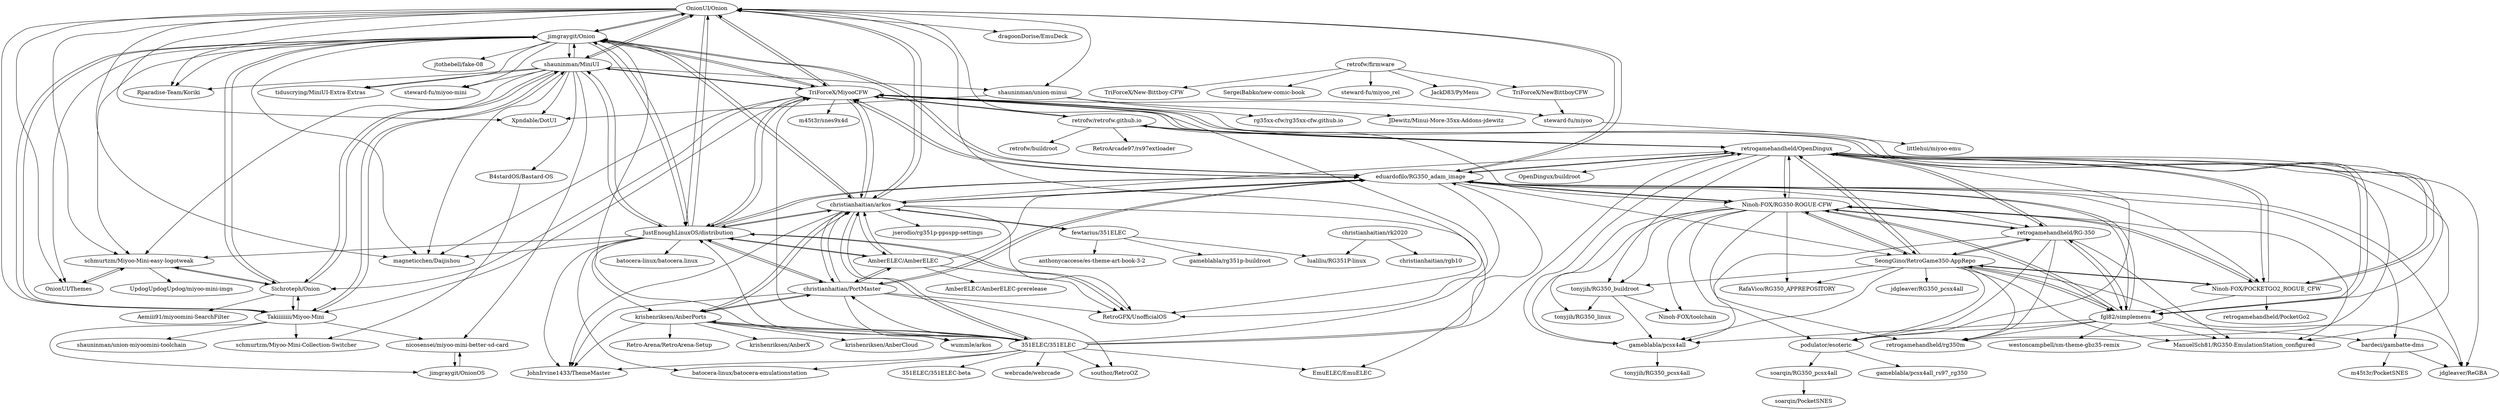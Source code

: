 digraph G {
"OnionUI/Onion" -> "jimgraygit/Onion"
"OnionUI/Onion" -> "shauninman/MiniUI"
"OnionUI/Onion" -> "OnionUI/Themes"
"OnionUI/Onion" -> "schmurtzm/Miyoo-Mini-easy-logotweak"
"OnionUI/Onion" -> "christianhaitian/arkos"
"OnionUI/Onion" -> "TriForceX/MiyooCFW"
"OnionUI/Onion" -> "JustEnoughLinuxOS/distribution"
"OnionUI/Onion" -> "Xpndable/DotUI"
"OnionUI/Onion" -> "eduardofilo/RG350_adam_image"
"OnionUI/Onion" -> "Takiiiiiiii/Miyoo-Mini"
"OnionUI/Onion" -> "magneticchen/Daijishou" ["e"=1]
"OnionUI/Onion" -> "Rparadise-Team/Koriki"
"OnionUI/Onion" -> "shauninman/union-minui"
"OnionUI/Onion" -> "dragoonDorise/EmuDeck" ["e"=1]
"OnionUI/Onion" -> "RetroGFX/UnofficialOS"
"christianhaitian/arkos" -> "351ELEC/351ELEC"
"christianhaitian/arkos" -> "krishenriksen/AnberPorts"
"christianhaitian/arkos" -> "JustEnoughLinuxOS/distribution"
"christianhaitian/arkos" -> "fewtarius/351ELEC"
"christianhaitian/arkos" -> "christianhaitian/PortMaster"
"christianhaitian/arkos" -> "AmberELEC/AmberELEC"
"christianhaitian/arkos" -> "TriForceX/MiyooCFW"
"christianhaitian/arkos" -> "RetroGFX/UnofficialOS"
"christianhaitian/arkos" -> "eduardofilo/RG350_adam_image"
"christianhaitian/arkos" -> "EmuELEC/EmuELEC" ["e"=1]
"christianhaitian/arkos" -> "OnionUI/Onion"
"christianhaitian/arkos" -> "jimgraygit/Onion"
"christianhaitian/arkos" -> "retrogamehandheld/OpenDingux"
"christianhaitian/arkos" -> "jserodio/rg351p-ppsspp-settings"
"christianhaitian/arkos" -> "JohnIrvine1433/ThemeMaster"
"Sichroteph/Onion" -> "jimgraygit/Onion"
"Sichroteph/Onion" -> "schmurtzm/Miyoo-Mini-easy-logotweak"
"Sichroteph/Onion" -> "shauninman/MiniUI"
"Sichroteph/Onion" -> "Takiiiiiiii/Miyoo-Mini"
"Sichroteph/Onion" -> "Aemiii91/miyoomini-SearchFilter"
"jimgraygit/Onion" -> "shauninman/MiniUI"
"jimgraygit/Onion" -> "Sichroteph/Onion"
"jimgraygit/Onion" -> "Takiiiiiiii/Miyoo-Mini"
"jimgraygit/Onion" -> "OnionUI/Onion"
"jimgraygit/Onion" -> "TriForceX/MiyooCFW"
"jimgraygit/Onion" -> "schmurtzm/Miyoo-Mini-easy-logotweak"
"jimgraygit/Onion" -> "christianhaitian/arkos"
"jimgraygit/Onion" -> "OnionUI/Themes"
"jimgraygit/Onion" -> "eduardofilo/RG350_adam_image"
"jimgraygit/Onion" -> "JustEnoughLinuxOS/distribution"
"jimgraygit/Onion" -> "tiduscrying/MiniUI-Extra-Extras"
"jimgraygit/Onion" -> "steward-fu/miyoo-mini"
"jimgraygit/Onion" -> "jtothebell/fake-08" ["e"=1]
"jimgraygit/Onion" -> "magneticchen/Daijishou" ["e"=1]
"jimgraygit/Onion" -> "Rparadise-Team/Koriki"
"Ninoh-FOX/RG350-ROGUE-CFW" -> "retrogamehandheld/RG-350"
"Ninoh-FOX/RG350-ROGUE-CFW" -> "SeongGino/RetroGame350-AppRepo"
"Ninoh-FOX/RG350-ROGUE-CFW" -> "retrogamehandheld/OpenDingux"
"Ninoh-FOX/RG350-ROGUE-CFW" -> "fgl82/simplemenu"
"Ninoh-FOX/RG350-ROGUE-CFW" -> "tonyjih/RG350_buildroot"
"Ninoh-FOX/RG350-ROGUE-CFW" -> "eduardofilo/RG350_adam_image"
"Ninoh-FOX/RG350-ROGUE-CFW" -> "retrogamehandheld/rg350m"
"Ninoh-FOX/RG350-ROGUE-CFW" -> "ManuelSch81/RG350-EmulationStation_configured"
"Ninoh-FOX/RG350-ROGUE-CFW" -> "podulator/esoteric"
"Ninoh-FOX/RG350-ROGUE-CFW" -> "gameblabla/pcsx4all"
"Ninoh-FOX/RG350-ROGUE-CFW" -> "tonyjih/RG350_linux"
"Ninoh-FOX/RG350-ROGUE-CFW" -> "Ninoh-FOX/POCKETGO2_ROGUE_CFW"
"Ninoh-FOX/RG350-ROGUE-CFW" -> "RafaVico/RG350_APPREPOSITORY"
"Ninoh-FOX/RG350-ROGUE-CFW" -> "Ninoh-FOX/toolchain"
"fgl82/simplemenu" -> "podulator/esoteric"
"fgl82/simplemenu" -> "ManuelSch81/RG350-EmulationStation_configured"
"fgl82/simplemenu" -> "retrogamehandheld/OpenDingux"
"fgl82/simplemenu" -> "Ninoh-FOX/RG350-ROGUE-CFW"
"fgl82/simplemenu" -> "bardeci/gambatte-dms"
"fgl82/simplemenu" -> "SeongGino/RetroGame350-AppRepo"
"fgl82/simplemenu" -> "gameblabla/pcsx4all"
"fgl82/simplemenu" -> "westoncampbell/sm-theme-gbz35-remix"
"fgl82/simplemenu" -> "eduardofilo/RG350_adam_image"
"fgl82/simplemenu" -> "retrogamehandheld/rg350m"
"fgl82/simplemenu" -> "retrogamehandheld/RG-350"
"gameblabla/pcsx4all" -> "tonyjih/RG350_pcsx4all"
"JustEnoughLinuxOS/distribution" -> "RetroGFX/UnofficialOS"
"JustEnoughLinuxOS/distribution" -> "christianhaitian/arkos"
"JustEnoughLinuxOS/distribution" -> "christianhaitian/PortMaster"
"JustEnoughLinuxOS/distribution" -> "AmberELEC/AmberELEC"
"JustEnoughLinuxOS/distribution" -> "eduardofilo/RG350_adam_image"
"JustEnoughLinuxOS/distribution" -> "shauninman/MiniUI"
"JustEnoughLinuxOS/distribution" -> "JohnIrvine1433/ThemeMaster"
"JustEnoughLinuxOS/distribution" -> "OnionUI/Onion"
"JustEnoughLinuxOS/distribution" -> "jimgraygit/Onion"
"JustEnoughLinuxOS/distribution" -> "magneticchen/Daijishou" ["e"=1]
"JustEnoughLinuxOS/distribution" -> "TriForceX/MiyooCFW"
"JustEnoughLinuxOS/distribution" -> "schmurtzm/Miyoo-Mini-easy-logotweak"
"JustEnoughLinuxOS/distribution" -> "batocera-linux/batocera-emulationstation" ["e"=1]
"JustEnoughLinuxOS/distribution" -> "batocera-linux/batocera.linux" ["e"=1]
"JustEnoughLinuxOS/distribution" -> "krishenriksen/AnberPorts"
"retrofw/retrofw.github.io" -> "retrofw/buildroot"
"retrofw/retrofw.github.io" -> "retrogamehandheld/OpenDingux"
"retrofw/retrofw.github.io" -> "Ninoh-FOX/RG350-ROGUE-CFW"
"retrofw/retrofw.github.io" -> "TriForceX/MiyooCFW"
"retrofw/retrofw.github.io" -> "RetroArcade97/rs97extloader"
"shauninman/union-minui" -> "rg35xx-cfw/rg35xx-cfw.github.io"
"shauninman/union-minui" -> "Xpndable/DotUI"
"shauninman/union-minui" -> "JDewitz/Minui-More-35xx-Addons-jdewitz"
"351ELEC/351ELEC" -> "christianhaitian/arkos"
"351ELEC/351ELEC" -> "krishenriksen/AnberPorts"
"351ELEC/351ELEC" -> "JustEnoughLinuxOS/distribution"
"351ELEC/351ELEC" -> "EmuELEC/EmuELEC" ["e"=1]
"351ELEC/351ELEC" -> "christianhaitian/PortMaster"
"351ELEC/351ELEC" -> "eduardofilo/RG350_adam_image"
"351ELEC/351ELEC" -> "TriForceX/MiyooCFW"
"351ELEC/351ELEC" -> "southoz/RetroOZ"
"351ELEC/351ELEC" -> "retrogamehandheld/OpenDingux"
"351ELEC/351ELEC" -> "OnionUI/Onion"
"351ELEC/351ELEC" -> "jimgraygit/Onion"
"351ELEC/351ELEC" -> "351ELEC/351ELEC-beta"
"351ELEC/351ELEC" -> "webrcade/webrcade" ["e"=1]
"351ELEC/351ELEC" -> "JohnIrvine1433/ThemeMaster"
"351ELEC/351ELEC" -> "batocera-linux/batocera-emulationstation" ["e"=1]
"eduardofilo/RG350_adam_image" -> "retrogamehandheld/OpenDingux"
"eduardofilo/RG350_adam_image" -> "fgl82/simplemenu"
"eduardofilo/RG350_adam_image" -> "JustEnoughLinuxOS/distribution"
"eduardofilo/RG350_adam_image" -> "Ninoh-FOX/RG350-ROGUE-CFW"
"eduardofilo/RG350_adam_image" -> "SeongGino/RetroGame350-AppRepo"
"eduardofilo/RG350_adam_image" -> "christianhaitian/arkos"
"eduardofilo/RG350_adam_image" -> "christianhaitian/PortMaster"
"eduardofilo/RG350_adam_image" -> "bardeci/gambatte-dms"
"eduardofilo/RG350_adam_image" -> "jimgraygit/Onion"
"eduardofilo/RG350_adam_image" -> "Ninoh-FOX/POCKETGO2_ROGUE_CFW"
"eduardofilo/RG350_adam_image" -> "RetroGFX/UnofficialOS"
"eduardofilo/RG350_adam_image" -> "jdgleaver/ReGBA"
"eduardofilo/RG350_adam_image" -> "retrogamehandheld/RG-350"
"eduardofilo/RG350_adam_image" -> "TriForceX/MiyooCFW"
"eduardofilo/RG350_adam_image" -> "OnionUI/Onion"
"retrofw/firmware" -> "SergeiBabko/new-comic-book"
"retrofw/firmware" -> "steward-fu/miyoo_rel"
"retrofw/firmware" -> "JackD83/PyMenu"
"retrofw/firmware" -> "TriForceX/New-Bittboy-CFW"
"retrofw/firmware" -> "TriForceX/NewBittboyCFW"
"retrogamehandheld/OpenDingux" -> "SeongGino/RetroGame350-AppRepo"
"retrogamehandheld/OpenDingux" -> "retrogamehandheld/RG-350"
"retrogamehandheld/OpenDingux" -> "Ninoh-FOX/RG350-ROGUE-CFW"
"retrogamehandheld/OpenDingux" -> "fgl82/simplemenu"
"retrogamehandheld/OpenDingux" -> "Ninoh-FOX/POCKETGO2_ROGUE_CFW"
"retrogamehandheld/OpenDingux" -> "eduardofilo/RG350_adam_image"
"retrogamehandheld/OpenDingux" -> "podulator/esoteric"
"retrogamehandheld/OpenDingux" -> "retrogamehandheld/rg350m"
"retrogamehandheld/OpenDingux" -> "ManuelSch81/RG350-EmulationStation_configured"
"retrogamehandheld/OpenDingux" -> "tonyjih/RG350_buildroot"
"retrogamehandheld/OpenDingux" -> "TriForceX/MiyooCFW"
"retrogamehandheld/OpenDingux" -> "gameblabla/pcsx4all"
"retrogamehandheld/OpenDingux" -> "OpenDingux/buildroot"
"retrogamehandheld/OpenDingux" -> "retrofw/retrofw.github.io"
"retrogamehandheld/OpenDingux" -> "jdgleaver/ReGBA"
"christianhaitian/PortMaster" -> "JustEnoughLinuxOS/distribution"
"christianhaitian/PortMaster" -> "christianhaitian/arkos"
"christianhaitian/PortMaster" -> "krishenriksen/AnberPorts"
"christianhaitian/PortMaster" -> "RetroGFX/UnofficialOS"
"christianhaitian/PortMaster" -> "AmberELEC/AmberELEC"
"christianhaitian/PortMaster" -> "wummle/arkos"
"christianhaitian/PortMaster" -> "JohnIrvine1433/ThemeMaster"
"christianhaitian/PortMaster" -> "eduardofilo/RG350_adam_image"
"christianhaitian/PortMaster" -> "southoz/RetroOZ"
"krishenriksen/AnberPorts" -> "christianhaitian/arkos"
"krishenriksen/AnberPorts" -> "JohnIrvine1433/ThemeMaster"
"krishenriksen/AnberPorts" -> "wummle/arkos"
"krishenriksen/AnberPorts" -> "christianhaitian/PortMaster"
"krishenriksen/AnberPorts" -> "351ELEC/351ELEC"
"krishenriksen/AnberPorts" -> "Retro-Arena/RetroArena-Setup"
"krishenriksen/AnberPorts" -> "krishenriksen/AnberX"
"krishenriksen/AnberPorts" -> "krishenriksen/AnberCloud"
"AmberELEC/AmberELEC" -> "JustEnoughLinuxOS/distribution"
"AmberELEC/AmberELEC" -> "christianhaitian/arkos"
"AmberELEC/AmberELEC" -> "RetroGFX/UnofficialOS"
"AmberELEC/AmberELEC" -> "christianhaitian/PortMaster"
"AmberELEC/AmberELEC" -> "AmberELEC/AmberELEC-prerelease"
"AmberELEC/AmberELEC" -> "eduardofilo/RG350_adam_image"
"RetroGFX/UnofficialOS" -> "JustEnoughLinuxOS/distribution"
"TriForceX/MiyooCFW" -> "jimgraygit/Onion"
"TriForceX/MiyooCFW" -> "Takiiiiiiii/Miyoo-Mini"
"TriForceX/MiyooCFW" -> "christianhaitian/arkos"
"TriForceX/MiyooCFW" -> "retrogamehandheld/OpenDingux"
"TriForceX/MiyooCFW" -> "Ninoh-FOX/POCKETGO2_ROGUE_CFW"
"TriForceX/MiyooCFW" -> "shauninman/MiniUI"
"TriForceX/MiyooCFW" -> "OnionUI/Onion"
"TriForceX/MiyooCFW" -> "eduardofilo/RG350_adam_image"
"TriForceX/MiyooCFW" -> "steward-fu/miyoo"
"TriForceX/MiyooCFW" -> "JustEnoughLinuxOS/distribution"
"TriForceX/MiyooCFW" -> "retrofw/retrofw.github.io"
"TriForceX/MiyooCFW" -> "Sichroteph/Onion"
"TriForceX/MiyooCFW" -> "fgl82/simplemenu"
"TriForceX/MiyooCFW" -> "m45t3r/snes9x4d"
"TriForceX/MiyooCFW" -> "magneticchen/Daijishou" ["e"=1]
"steward-fu/miyoo" -> "littlehui/miyoo-emu"
"SeongGino/RetroGame350-AppRepo" -> "retrogamehandheld/OpenDingux"
"SeongGino/RetroGame350-AppRepo" -> "retrogamehandheld/RG-350"
"SeongGino/RetroGame350-AppRepo" -> "Ninoh-FOX/RG350-ROGUE-CFW"
"SeongGino/RetroGame350-AppRepo" -> "jdgleaver/ReGBA"
"SeongGino/RetroGame350-AppRepo" -> "podulator/esoteric"
"SeongGino/RetroGame350-AppRepo" -> "jdgleaver/RG350_pcsx4all"
"SeongGino/RetroGame350-AppRepo" -> "ManuelSch81/RG350-EmulationStation_configured"
"SeongGino/RetroGame350-AppRepo" -> "tonyjih/RG350_buildroot"
"SeongGino/RetroGame350-AppRepo" -> "fgl82/simplemenu"
"SeongGino/RetroGame350-AppRepo" -> "RafaVico/RG350_APPREPOSITORY"
"SeongGino/RetroGame350-AppRepo" -> "retrogamehandheld/rg350m"
"SeongGino/RetroGame350-AppRepo" -> "Ninoh-FOX/POCKETGO2_ROGUE_CFW"
"SeongGino/RetroGame350-AppRepo" -> "gameblabla/pcsx4all"
"soarqin/RG350_pcsx4all" -> "soarqin/PocketSNES"
"tonyjih/RG350_buildroot" -> "Ninoh-FOX/toolchain"
"tonyjih/RG350_buildroot" -> "tonyjih/RG350_linux"
"tonyjih/RG350_buildroot" -> "gameblabla/pcsx4all"
"OnionUI/Themes" -> "schmurtzm/Miyoo-Mini-easy-logotweak"
"schmurtzm/Miyoo-Mini-easy-logotweak" -> "OnionUI/Themes"
"schmurtzm/Miyoo-Mini-easy-logotweak" -> "Sichroteph/Onion"
"schmurtzm/Miyoo-Mini-easy-logotweak" -> "UpdogUpdogUpdog/miyoo-mini-imgs"
"retrogamehandheld/RG-350" -> "SeongGino/RetroGame350-AppRepo"
"retrogamehandheld/RG-350" -> "Ninoh-FOX/RG350-ROGUE-CFW"
"retrogamehandheld/RG-350" -> "retrogamehandheld/OpenDingux"
"retrogamehandheld/RG-350" -> "ManuelSch81/RG350-EmulationStation_configured"
"retrogamehandheld/RG-350" -> "retrogamehandheld/rg350m"
"retrogamehandheld/RG-350" -> "gameblabla/pcsx4all"
"retrogamehandheld/RG-350" -> "podulator/esoteric"
"retrogamehandheld/RG-350" -> "fgl82/simplemenu"
"Ninoh-FOX/POCKETGO2_ROGUE_CFW" -> "retrogamehandheld/OpenDingux"
"Ninoh-FOX/POCKETGO2_ROGUE_CFW" -> "SeongGino/RetroGame350-AppRepo"
"Ninoh-FOX/POCKETGO2_ROGUE_CFW" -> "retrogamehandheld/PocketGo2"
"Ninoh-FOX/POCKETGO2_ROGUE_CFW" -> "fgl82/simplemenu"
"Ninoh-FOX/POCKETGO2_ROGUE_CFW" -> "TriForceX/MiyooCFW"
"Ninoh-FOX/POCKETGO2_ROGUE_CFW" -> "Ninoh-FOX/RG350-ROGUE-CFW"
"Takiiiiiiii/Miyoo-Mini" -> "nicosensei/miyoo-mini-better-sd-card"
"Takiiiiiiii/Miyoo-Mini" -> "shauninman/MiniUI"
"Takiiiiiiii/Miyoo-Mini" -> "jimgraygit/Onion"
"Takiiiiiiii/Miyoo-Mini" -> "jimgraygit/OnionOS"
"Takiiiiiiii/Miyoo-Mini" -> "Sichroteph/Onion"
"Takiiiiiiii/Miyoo-Mini" -> "shauninman/union-miyoomini-toolchain"
"Takiiiiiiii/Miyoo-Mini" -> "schmurtzm/Miyoo-Mini-Collection-Switcher"
"fewtarius/351ELEC" -> "christianhaitian/arkos"
"fewtarius/351ELEC" -> "anthonycaccese/es-theme-art-book-3-2"
"fewtarius/351ELEC" -> "gameblabla/rg351p-buildroot"
"fewtarius/351ELEC" -> "lualiliu/RG351P-linux"
"podulator/esoteric" -> "soarqin/RG350_pcsx4all"
"podulator/esoteric" -> "gameblabla/pcsx4all_rs97_rg350"
"shauninman/MiniUI" -> "jimgraygit/Onion"
"shauninman/MiniUI" -> "tiduscrying/MiniUI-Extra-Extras"
"shauninman/MiniUI" -> "Takiiiiiiii/Miyoo-Mini"
"shauninman/MiniUI" -> "OnionUI/Onion"
"shauninman/MiniUI" -> "Sichroteph/Onion"
"shauninman/MiniUI" -> "B4stardOS/Bastard-OS"
"shauninman/MiniUI" -> "schmurtzm/Miyoo-Mini-easy-logotweak"
"shauninman/MiniUI" -> "Xpndable/DotUI"
"shauninman/MiniUI" -> "nicosensei/miyoo-mini-better-sd-card"
"shauninman/MiniUI" -> "steward-fu/miyoo-mini"
"shauninman/MiniUI" -> "Rparadise-Team/Koriki"
"shauninman/MiniUI" -> "shauninman/union-minui"
"shauninman/MiniUI" -> "JustEnoughLinuxOS/distribution"
"shauninman/MiniUI" -> "magneticchen/Daijishou" ["e"=1]
"shauninman/MiniUI" -> "TriForceX/MiyooCFW"
"jimgraygit/OnionOS" -> "nicosensei/miyoo-mini-better-sd-card"
"bardeci/gambatte-dms" -> "m45t3r/PocketSNES"
"bardeci/gambatte-dms" -> "jdgleaver/ReGBA"
"TriForceX/NewBittboyCFW" -> "steward-fu/miyoo"
"B4stardOS/Bastard-OS" -> "schmurtzm/Miyoo-Mini-Collection-Switcher"
"christianhaitian/rk2020" -> "christianhaitian/rgb10"
"christianhaitian/rk2020" -> "lualiliu/RG351P-linux"
"nicosensei/miyoo-mini-better-sd-card" -> "jimgraygit/OnionOS"
"OnionUI/Onion" ["l"="-44.162,14.958"]
"jimgraygit/Onion" ["l"="-44.181,14.957"]
"shauninman/MiniUI" ["l"="-44.174,14.935"]
"OnionUI/Themes" ["l"="-44.16,14.917"]
"schmurtzm/Miyoo-Mini-easy-logotweak" ["l"="-44.15,14.928"]
"christianhaitian/arkos" ["l"="-44.161,14.996"]
"TriForceX/MiyooCFW" ["l"="-44.197,14.977"]
"JustEnoughLinuxOS/distribution" ["l"="-44.164,14.98"]
"Xpndable/DotUI" ["l"="-44.177,14.913"]
"eduardofilo/RG350_adam_image" ["l"="-44.193,14.999"]
"Takiiiiiiii/Miyoo-Mini" ["l"="-44.144,14.94"]
"magneticchen/Daijishou" ["l"="-44.761,15.892"]
"Rparadise-Team/Koriki" ["l"="-44.193,14.935"]
"shauninman/union-minui" ["l"="-44.176,14.895"]
"dragoonDorise/EmuDeck" ["l"="-34.508,3.755"]
"RetroGFX/UnofficialOS" ["l"="-44.142,14.98"]
"351ELEC/351ELEC" ["l"="-44.173,15.015"]
"krishenriksen/AnberPorts" ["l"="-44.137,15.024"]
"fewtarius/351ELEC" ["l"="-44.101,15.006"]
"christianhaitian/PortMaster" ["l"="-44.149,15.011"]
"AmberELEC/AmberELEC" ["l"="-44.131,14.996"]
"EmuELEC/EmuELEC" ["l"="-31.381,-17.345"]
"retrogamehandheld/OpenDingux" ["l"="-44.225,15.003"]
"jserodio/rg351p-ppsspp-settings" ["l"="-44.209,14.957"]
"JohnIrvine1433/ThemeMaster" ["l"="-44.157,15.024"]
"Sichroteph/Onion" ["l"="-44.16,14.94"]
"Aemiii91/miyoomini-SearchFilter" ["l"="-44.126,14.934"]
"tiduscrying/MiniUI-Extra-Extras" ["l"="-44.205,14.928"]
"steward-fu/miyoo-mini" ["l"="-44.197,14.917"]
"jtothebell/fake-08" ["l"="-13.158,24.926"]
"Ninoh-FOX/RG350-ROGUE-CFW" ["l"="-44.247,15.019"]
"retrogamehandheld/RG-350" ["l"="-44.233,15.029"]
"SeongGino/RetroGame350-AppRepo" ["l"="-44.245,15.007"]
"fgl82/simplemenu" ["l"="-44.226,15.018"]
"tonyjih/RG350_buildroot" ["l"="-44.26,15.036"]
"retrogamehandheld/rg350m" ["l"="-44.259,15.01"]
"ManuelSch81/RG350-EmulationStation_configured" ["l"="-44.247,15.033"]
"podulator/esoteric" ["l"="-44.265,15.021"]
"gameblabla/pcsx4all" ["l"="-44.24,15.042"]
"tonyjih/RG350_linux" ["l"="-44.269,15.054"]
"Ninoh-FOX/POCKETGO2_ROGUE_CFW" ["l"="-44.234,14.988"]
"RafaVico/RG350_APPREPOSITORY" ["l"="-44.276,15.01"]
"Ninoh-FOX/toolchain" ["l"="-44.28,15.038"]
"bardeci/gambatte-dms" ["l"="-44.204,15.041"]
"westoncampbell/sm-theme-gbz35-remix" ["l"="-44.255,14.996"]
"tonyjih/RG350_pcsx4all" ["l"="-44.248,15.067"]
"batocera-linux/batocera-emulationstation" ["l"="-44.851,15.59"]
"batocera-linux/batocera.linux" ["l"="-44.854,15.643"]
"retrofw/retrofw.github.io" ["l"="-44.244,14.97"]
"retrofw/buildroot" ["l"="-44.275,14.952"]
"RetroArcade97/rs97extloader" ["l"="-44.261,14.941"]
"rg35xx-cfw/rg35xx-cfw.github.io" ["l"="-44.186,14.864"]
"JDewitz/Minui-More-35xx-Addons-jdewitz" ["l"="-44.17,14.87"]
"southoz/RetroOZ" ["l"="-44.153,15.045"]
"351ELEC/351ELEC-beta" ["l"="-44.172,15.05"]
"webrcade/webrcade" ["l"="-43.491,14.701"]
"jdgleaver/ReGBA" ["l"="-44.21,15.021"]
"retrofw/firmware" ["l"="-44.232,15.185"]
"SergeiBabko/new-comic-book" ["l"="-44.245,15.206"]
"steward-fu/miyoo_rel" ["l"="-44.259,15.193"]
"JackD83/PyMenu" ["l"="-44.209,15.198"]
"TriForceX/New-Bittboy-CFW" ["l"="-44.228,15.215"]
"TriForceX/NewBittboyCFW" ["l"="-44.224,15.136"]
"OpenDingux/buildroot" ["l"="-44.273,14.984"]
"wummle/arkos" ["l"="-44.129,15.042"]
"Retro-Arena/RetroArena-Setup" ["l"="-44.11,15.059"]
"krishenriksen/AnberX" ["l"="-44.114,15.041"]
"krishenriksen/AnberCloud" ["l"="-44.111,15.03"]
"AmberELEC/AmberELEC-prerelease" ["l"="-44.101,14.981"]
"steward-fu/miyoo" ["l"="-44.213,15.077"]
"m45t3r/snes9x4d" ["l"="-44.225,14.946"]
"littlehui/miyoo-emu" ["l"="-44.214,15.099"]
"jdgleaver/RG350_pcsx4all" ["l"="-44.287,14.998"]
"soarqin/RG350_pcsx4all" ["l"="-44.3,15.034"]
"soarqin/PocketSNES" ["l"="-44.32,15.042"]
"UpdogUpdogUpdog/miyoo-mini-imgs" ["l"="-44.126,14.897"]
"retrogamehandheld/PocketGo2" ["l"="-44.264,14.97"]
"nicosensei/miyoo-mini-better-sd-card" ["l"="-44.135,14.918"]
"jimgraygit/OnionOS" ["l"="-44.119,14.917"]
"shauninman/union-miyoomini-toolchain" ["l"="-44.107,14.931"]
"schmurtzm/Miyoo-Mini-Collection-Switcher" ["l"="-44.138,14.905"]
"anthonycaccese/es-theme-art-book-3-2" ["l"="-44.074,14.999"]
"gameblabla/rg351p-buildroot" ["l"="-44.079,15.019"]
"lualiliu/RG351P-linux" ["l"="-44.058,15.015"]
"gameblabla/pcsx4all_rs97_rg350" ["l"="-44.295,15.021"]
"B4stardOS/Bastard-OS" ["l"="-44.156,14.897"]
"m45t3r/PocketSNES" ["l"="-44.193,15.068"]
"christianhaitian/rk2020" ["l"="-44.027,15.02"]
"christianhaitian/rgb10" ["l"="-44.006,15.025"]
}